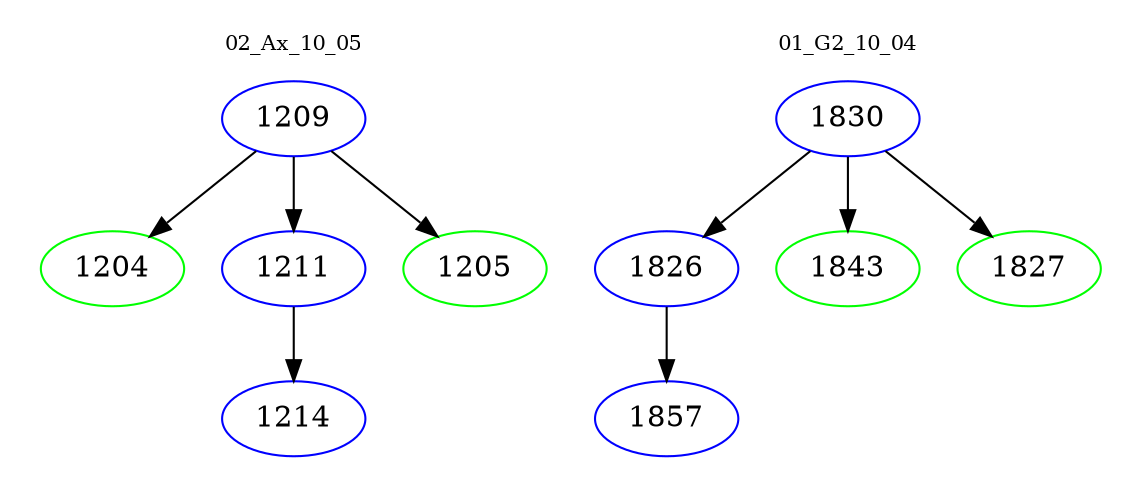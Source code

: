 digraph{
subgraph cluster_0 {
color = white
label = "02_Ax_10_05";
fontsize=10;
T0_1209 [label="1209", color="blue"]
T0_1209 -> T0_1204 [color="black"]
T0_1204 [label="1204", color="green"]
T0_1209 -> T0_1211 [color="black"]
T0_1211 [label="1211", color="blue"]
T0_1211 -> T0_1214 [color="black"]
T0_1214 [label="1214", color="blue"]
T0_1209 -> T0_1205 [color="black"]
T0_1205 [label="1205", color="green"]
}
subgraph cluster_1 {
color = white
label = "01_G2_10_04";
fontsize=10;
T1_1830 [label="1830", color="blue"]
T1_1830 -> T1_1826 [color="black"]
T1_1826 [label="1826", color="blue"]
T1_1826 -> T1_1857 [color="black"]
T1_1857 [label="1857", color="blue"]
T1_1830 -> T1_1843 [color="black"]
T1_1843 [label="1843", color="green"]
T1_1830 -> T1_1827 [color="black"]
T1_1827 [label="1827", color="green"]
}
}
